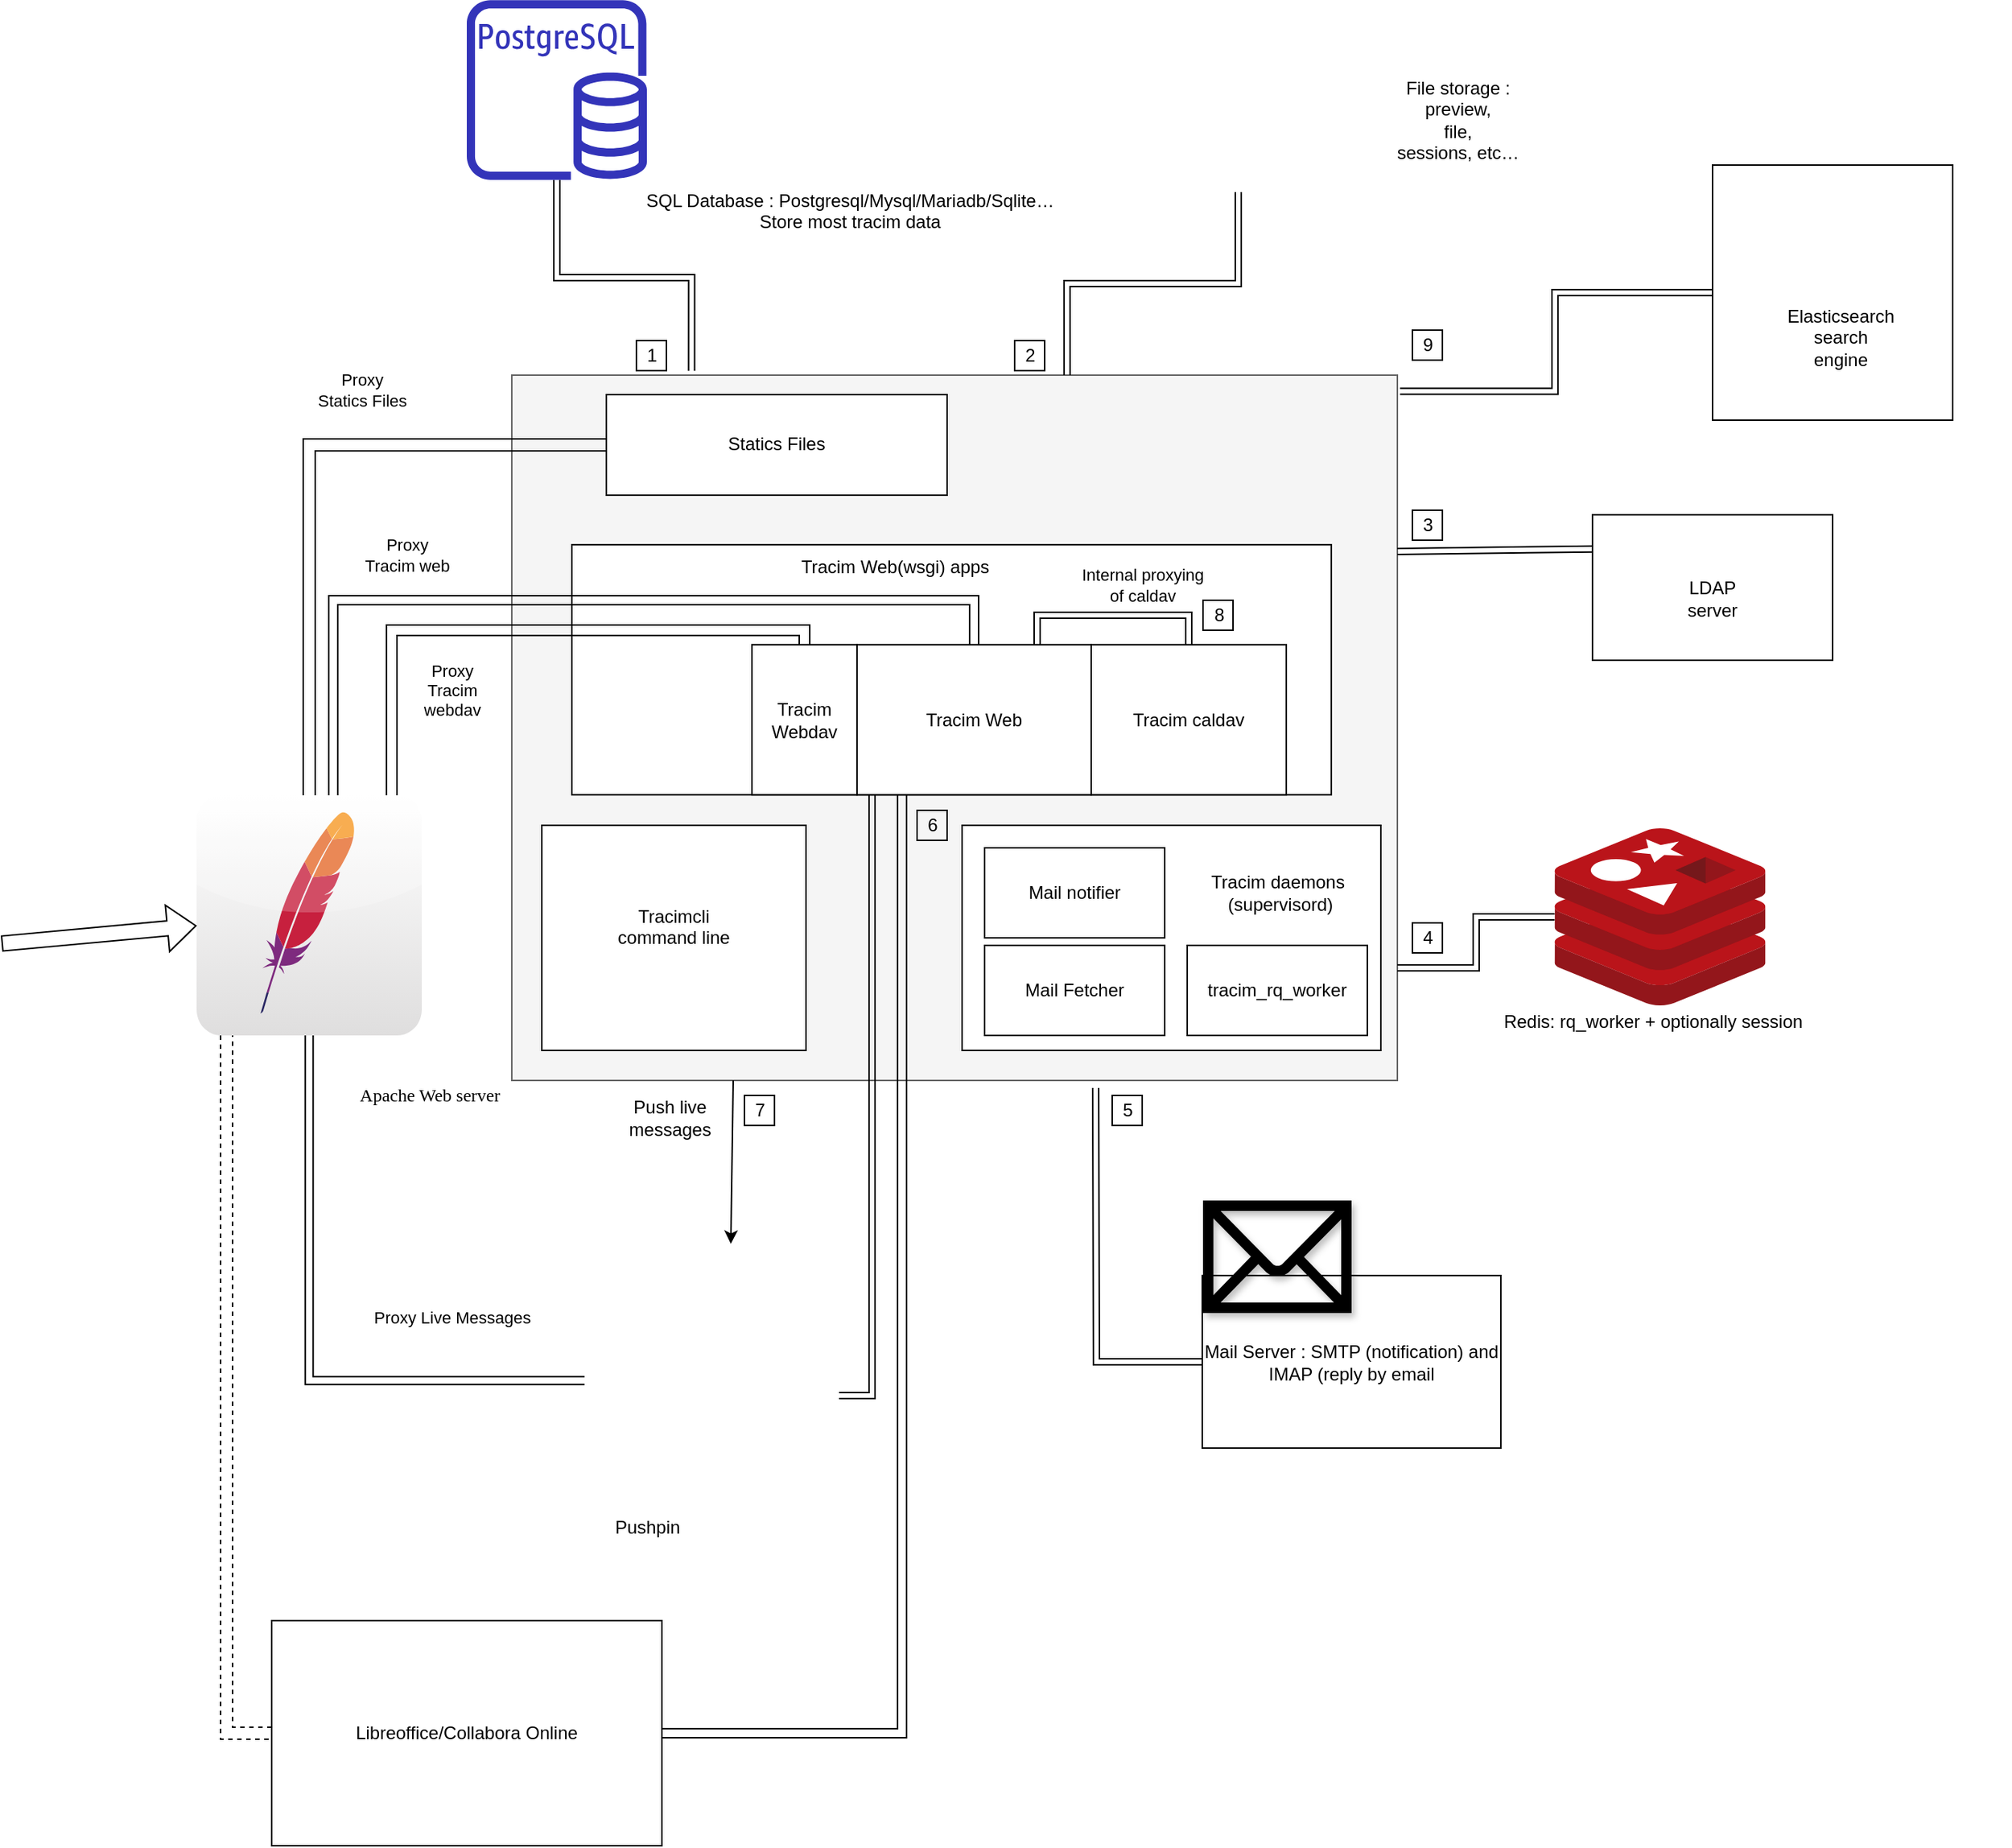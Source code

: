<mxfile version="13.2.6"><diagram id="6cRHJXWWwF3A1Khlo3LC" name="Page-1"><mxGraphModel dx="2503" dy="2332" grid="1" gridSize="10" guides="1" tooltips="1" connect="1" arrows="1" fold="1" page="1" pageScale="1" pageWidth="827" pageHeight="1169" math="0" shadow="0"><root><mxCell id="0"/><mxCell id="1" parent="0"/><mxCell id="xmvGUMozwd6gZzcX51k6-6" value="" style="rounded=0;whiteSpace=wrap;html=1;fontFamily=Helvetica;fontStyle=0;fillColor=#f5f5f5;strokeColor=#666666;fontColor=#333333;" parent="1" vertex="1"><mxGeometry x="330" y="60" width="590" height="470" as="geometry"/></mxCell><mxCell id="twI_zRSkZuPywAe6wqwZ-11" value="" style="rounded=0;whiteSpace=wrap;html=1;fontFamily=Helvetica;fontStyle=0" parent="1" vertex="1"><mxGeometry x="370" y="172.98" width="506" height="166.67" as="geometry"/></mxCell><mxCell id="xmvGUMozwd6gZzcX51k6-9" value="" style="rounded=0;orthogonalLoop=1;jettySize=auto;html=1;shape=link;width=5.294;fontFamily=Helvetica;fontStyle=0;exitX=0;exitY=0.5;exitDx=0;exitDy=0;edgeStyle=orthogonalEdgeStyle;" parent="1" source="xmvGUMozwd6gZzcX51k6-3" target="xmvGUMozwd6gZzcX51k6-4" edge="1"><mxGeometry relative="1" as="geometry"><mxPoint x="429" y="710" as="targetPoint"/></mxGeometry></mxCell><mxCell id="xmvGUMozwd6gZzcX51k6-22" value="&lt;div&gt;Proxy Live Messages&lt;/div&gt;" style="edgeLabel;html=1;align=center;verticalAlign=middle;resizable=0;points=[];fontFamily=Helvetica;fontStyle=0" parent="xmvGUMozwd6gZzcX51k6-9" vertex="1" connectable="0"><mxGeometry x="0.094" y="-3" relative="1" as="geometry"><mxPoint x="92" as="offset"/></mxGeometry></mxCell><mxCell id="xmvGUMozwd6gZzcX51k6-35" value="&lt;div&gt;Proxy &lt;br&gt;&lt;/div&gt;&lt;div&gt;Tracim web&lt;/div&gt;" style="edgeLabel;html=1;align=center;verticalAlign=middle;resizable=0;points=[];fontFamily=Helvetica;fontStyle=0" parent="xmvGUMozwd6gZzcX51k6-9" vertex="1" connectable="0"><mxGeometry x="0.094" y="-3" relative="1" as="geometry"><mxPoint x="62" y="-507.46" as="offset"/></mxGeometry></mxCell><mxCell id="xmvGUMozwd6gZzcX51k6-36" value="&lt;div&gt;Proxy &lt;br&gt;&lt;/div&gt;&lt;div&gt;Tracim webdav&lt;br&gt;&lt;/div&gt;" style="edgeLabel;html=1;align=center;verticalAlign=middle;resizable=0;points=[];fontFamily=Helvetica;fontStyle=0" parent="xmvGUMozwd6gZzcX51k6-9" vertex="1" connectable="0"><mxGeometry x="0.094" y="-3" relative="1" as="geometry"><mxPoint x="-22.38" y="-308.16" as="offset"/></mxGeometry></mxCell><mxCell id="xmvGUMozwd6gZzcX51k6-38" value="&lt;div&gt;Internal proxying &lt;br&gt;&lt;/div&gt;&lt;div&gt;of caldav&lt;/div&gt;" style="edgeLabel;html=1;align=center;verticalAlign=middle;resizable=0;points=[];fontFamily=Helvetica;fontStyle=0" parent="xmvGUMozwd6gZzcX51k6-9" vertex="1" connectable="0"><mxGeometry x="0.094" y="-3" relative="1" as="geometry"><mxPoint x="552" y="-487.46" as="offset"/></mxGeometry></mxCell><mxCell id="twI_zRSkZuPywAe6wqwZ-41" value="&lt;div&gt;Proxy &lt;br&gt;&lt;/div&gt;&lt;div&gt;Statics Files&lt;br&gt;&lt;/div&gt;" style="edgeLabel;html=1;align=center;verticalAlign=middle;resizable=0;points=[];fontFamily=Helvetica;fontStyle=0" parent="xmvGUMozwd6gZzcX51k6-9" vertex="1" connectable="0"><mxGeometry x="0.094" y="-3" relative="1" as="geometry"><mxPoint x="32.0" y="-617.46" as="offset"/></mxGeometry></mxCell><mxCell id="DqT-USP11tkN2q4hGIdh-20" value="&lt;div&gt;Proxy &lt;br&gt;&lt;/div&gt;&lt;div&gt;Tracim &lt;br&gt;&lt;/div&gt;&lt;div&gt;webdav&lt;/div&gt;" style="edgeLabel;html=1;align=center;verticalAlign=middle;resizable=0;points=[];fontFamily=Helvetica;fontStyle=0" parent="xmvGUMozwd6gZzcX51k6-9" vertex="1" connectable="0"><mxGeometry x="0.094" y="-3" relative="1" as="geometry"><mxPoint x="92" y="-417.46" as="offset"/></mxGeometry></mxCell><mxCell id="xmvGUMozwd6gZzcX51k6-3" value="" style="shape=image;imageAspect=0;aspect=fixed;verticalLabelPosition=bottom;verticalAlign=top;image=https://pushpin.org/image/symbol.svg;fontFamily=Helvetica;fontStyle=0" parent="1" vertex="1"><mxGeometry x="378.46" y="640" width="169.5" height="180" as="geometry"/></mxCell><mxCell id="xmvGUMozwd6gZzcX51k6-4" value="" style="dashed=0;outlineConnect=0;html=1;align=center;labelPosition=center;verticalLabelPosition=bottom;verticalAlign=top;shape=mxgraph.webicons.apache;gradientColor=#DFDEDE;fontFamily=Helvetica;fontStyle=0" parent="1" vertex="1"><mxGeometry x="120" y="340" width="150" height="160" as="geometry"/></mxCell><mxCell id="xmvGUMozwd6gZzcX51k6-25" value="" style="edgeStyle=none;rounded=0;orthogonalLoop=1;jettySize=auto;html=1;exitX=0.25;exitY=1;exitDx=0;exitDy=0;fontFamily=Helvetica;fontStyle=0;entryX=0.575;entryY=-0.006;entryDx=0;entryDy=0;entryPerimeter=0;" parent="1" source="xmvGUMozwd6gZzcX51k6-6" target="xmvGUMozwd6gZzcX51k6-3" edge="1"><mxGeometry relative="1" as="geometry"><mxPoint x="645" y="540" as="targetPoint"/><Array as="points"/></mxGeometry></mxCell><mxCell id="xmvGUMozwd6gZzcX51k6-26" value="&lt;div&gt;Push live&lt;/div&gt;&lt;div&gt; messages&lt;/div&gt;" style="text;html=1;align=center;verticalAlign=middle;resizable=0;points=[];autosize=1;fontFamily=Helvetica;fontStyle=0" parent="1" vertex="1"><mxGeometry x="400" y="540" width="70" height="30" as="geometry"/></mxCell><UserObject label="Apache Web server" id="xmvGUMozwd6gZzcX51k6-39"><mxCell style="text;html=1;align=center;verticalAlign=middle;resizable=0;points=[];autosize=1;fontFamily=Verdana;fontStyle=0" parent="1" vertex="1"><mxGeometry x="210" y="530" width="130" height="20" as="geometry"/></mxCell></UserObject><UserObject label="&lt;div&gt;Pushpin&lt;/div&gt;&lt;div&gt;&lt;br&gt;&lt;/div&gt;" id="xmvGUMozwd6gZzcX51k6-42"><mxCell style="text;html=1;align=center;verticalAlign=middle;resizable=0;points=[];autosize=1;fontFamily=Helvetica;fontStyle=0" parent="1" vertex="1"><mxGeometry x="390" y="820" width="60" height="30" as="geometry"/></mxCell></UserObject><mxCell id="DqT-USP11tkN2q4hGIdh-13" value="" style="edgeStyle=orthogonalEdgeStyle;shape=link;rounded=0;orthogonalLoop=1;jettySize=auto;html=1;entryX=0.203;entryY=-0.006;entryDx=0;entryDy=0;entryPerimeter=0;" parent="1" source="twI_zRSkZuPywAe6wqwZ-1" target="xmvGUMozwd6gZzcX51k6-6" edge="1"><mxGeometry relative="1" as="geometry"><mxPoint x="360" y="10" as="targetPoint"/></mxGeometry></mxCell><mxCell id="twI_zRSkZuPywAe6wqwZ-1" value="" style="outlineConnect=0;fontColor=#232F3E;gradientColor=none;fillColor=#3334B9;strokeColor=none;dashed=0;verticalLabelPosition=bottom;verticalAlign=top;align=center;html=1;fontSize=12;fontStyle=0;aspect=fixed;pointerEvents=1;shape=mxgraph.aws4.rds_postgresql_instance;fontFamily=Helvetica;" parent="1" vertex="1"><mxGeometry x="300" y="-190" width="120" height="120" as="geometry"/></mxCell><mxCell id="twI_zRSkZuPywAe6wqwZ-7" value="" style="edgeStyle=elbowEdgeStyle;shape=link;rounded=0;orthogonalLoop=1;jettySize=auto;html=1;fontFamily=Helvetica;fontStyle=0" parent="1" source="twI_zRSkZuPywAe6wqwZ-5" edge="1"><mxGeometry relative="1" as="geometry"><mxPoint x="920" y="455" as="targetPoint"/></mxGeometry></mxCell><mxCell id="twI_zRSkZuPywAe6wqwZ-5" value="" style="aspect=fixed;html=1;points=[];align=center;image;fontSize=12;image=img/lib/mscae/Cache_Redis_Product.svg;fontFamily=Helvetica;fontStyle=0" parent="1" vertex="1"><mxGeometry x="1024.76" y="362" width="140.48" height="118" as="geometry"/></mxCell><UserObject label="&lt;div&gt;Redis: rq_worker + optionally session&lt;br&gt;&lt;/div&gt;&lt;div&gt;&lt;br&gt;&lt;/div&gt;&lt;div&gt;&lt;br&gt;&lt;/div&gt;" id="twI_zRSkZuPywAe6wqwZ-8"><mxCell style="text;html=1;align=center;verticalAlign=middle;resizable=0;points=[];autosize=1;fontFamily=Helvetica;fontStyle=0" parent="1" vertex="1"><mxGeometry x="965" y="480" width="250" height="50" as="geometry"/></mxCell></UserObject><UserObject label="&lt;div&gt;SQL Database : Postgresql/Mysql/Mariadb/Sqlite…&lt;/div&gt;&lt;div&gt;Store most tracim data&lt;br&gt;&lt;/div&gt;&lt;div&gt;&lt;br&gt;&lt;/div&gt;&lt;div&gt;&lt;br&gt;&lt;/div&gt;" id="twI_zRSkZuPywAe6wqwZ-9"><mxCell style="text;html=1;align=center;verticalAlign=middle;resizable=0;points=[];autosize=1;fontFamily=Helvetica;fontStyle=0" parent="1" vertex="1"><mxGeometry x="390" y="-65" width="330" height="60" as="geometry"/></mxCell></UserObject><mxCell id="DqT-USP11tkN2q4hGIdh-9" value="" style="edgeStyle=orthogonalEdgeStyle;rounded=0;orthogonalLoop=1;jettySize=auto;html=1;entryX=0.627;entryY=0;entryDx=0;entryDy=0;entryPerimeter=0;shape=link;" parent="1" source="twI_zRSkZuPywAe6wqwZ-28" target="xmvGUMozwd6gZzcX51k6-6" edge="1"><mxGeometry relative="1" as="geometry"><mxPoint x="814" y="18" as="targetPoint"/></mxGeometry></mxCell><mxCell id="twI_zRSkZuPywAe6wqwZ-28" value="" style="shape=image;html=1;verticalAlign=top;verticalLabelPosition=bottom;labelBackgroundColor=#ffffff;imageAspect=0;aspect=fixed;image=https://cdn1.iconfinder.com/data/icons/fs-icons-ubuntu-by-franksouza-/128/inode-directory.png;fontFamily=Helvetica;fontStyle=0" parent="1" vertex="1"><mxGeometry x="750" y="-190" width="128" height="128" as="geometry"/></mxCell><mxCell id="twI_zRSkZuPywAe6wqwZ-32" value="&lt;div&gt;File storage : &lt;br&gt;&lt;/div&gt;&lt;div&gt;preview, &lt;br&gt;&lt;/div&gt;&lt;div&gt;file,&lt;/div&gt;&lt;div&gt; sessions, etc…&lt;/div&gt;" style="text;html=1;align=center;verticalAlign=middle;resizable=0;points=[];autosize=1;fontFamily=Helvetica;fontStyle=0" parent="1" vertex="1"><mxGeometry x="910" y="-140" width="100" height="60" as="geometry"/></mxCell><mxCell id="twI_zRSkZuPywAe6wqwZ-35" value="" style="edgeStyle=none;shape=flexArrow;rounded=0;orthogonalLoop=1;jettySize=auto;html=1;" parent="1" target="xmvGUMozwd6gZzcX51k6-4" edge="1"><mxGeometry relative="1" as="geometry"><mxPoint x="-10" y="438.798" as="sourcePoint"/><mxPoint x="70" y="442.5" as="targetPoint"/></mxGeometry></mxCell><mxCell id="twI_zRSkZuPywAe6wqwZ-39" value="" style="shape=image;html=1;verticalAlign=top;verticalLabelPosition=bottom;labelBackgroundColor=#ffffff;imageAspect=0;aspect=fixed;image=https://cdn1.iconfinder.com/data/icons/fs-icons-ubuntu-by-franksouza-/128/inode-directory.png;fontFamily=Helvetica;fontStyle=0" parent="1" vertex="1"><mxGeometry x="547.96" y="77.96" width="62.04" height="62.04" as="geometry"/></mxCell><mxCell id="twI_zRSkZuPywAe6wqwZ-42" value="" style="shape=image;imageAspect=0;aspect=fixed;verticalLabelPosition=bottom;verticalAlign=top;fontFamily=Helvetica;image=https://raw.githubusercontent.com/tracim/tracim/develop/logo_tracim.png;" parent="1" vertex="1"><mxGeometry x="636.11" y="79.96" width="247.78" height="60.04" as="geometry"/></mxCell><mxCell id="twI_zRSkZuPywAe6wqwZ-50" value="Mail Server : SMTP (notification) and IMAP (reply by email" style="rounded=0;whiteSpace=wrap;html=1;fontFamily=Helvetica;" parent="1" vertex="1"><mxGeometry x="790" y="660" width="198.94" height="115" as="geometry"/></mxCell><mxCell id="twI_zRSkZuPywAe6wqwZ-49" value="" style="shape=mxgraph.signs.tech.mail;html=1;fillColor=#000000;strokeColor=none;verticalLabelPosition=bottom;verticalAlign=top;align=center;fontFamily=Helvetica;shadow=1;" parent="1" vertex="1"><mxGeometry x="790.5" y="610" width="99" height="75" as="geometry"/></mxCell><mxCell id="twI_zRSkZuPywAe6wqwZ-51" style="edgeStyle=none;shape=link;rounded=0;orthogonalLoop=1;jettySize=auto;html=1;exitX=0.5;exitY=1;exitDx=0;exitDy=0;fontFamily=Helvetica;" parent="1" source="twI_zRSkZuPywAe6wqwZ-50" target="twI_zRSkZuPywAe6wqwZ-50" edge="1"><mxGeometry relative="1" as="geometry"/></mxCell><mxCell id="twI_zRSkZuPywAe6wqwZ-82" value="" style="edgeStyle=orthogonalEdgeStyle;shape=link;rounded=0;orthogonalLoop=1;jettySize=auto;html=1;fontFamily=Helvetica;width=-8;dashed=1;" parent="1" source="twI_zRSkZuPywAe6wqwZ-57" target="xmvGUMozwd6gZzcX51k6-4" edge="1"><mxGeometry relative="1" as="geometry"><mxPoint x="170" y="540" as="targetPoint"/><Array as="points"><mxPoint x="140" y="965"/></Array></mxGeometry></mxCell><mxCell id="twI_zRSkZuPywAe6wqwZ-57" value="Libreoffice/Collabora Online" style="rounded=0;whiteSpace=wrap;html=1;fontFamily=Helvetica;" parent="1" vertex="1"><mxGeometry x="170" y="890" width="260" height="150" as="geometry"/></mxCell><mxCell id="twI_zRSkZuPywAe6wqwZ-56" value="" style="shape=image;html=1;verticalAlign=top;verticalLabelPosition=bottom;labelBackgroundColor=#ffffff;imageAspect=0;aspect=fixed;image=https://cdn1.iconfinder.com/data/icons/Keyamoon-IcoMoon--limited/32/libreoffice.png;shadow=1;fontFamily=Helvetica;" parent="1" vertex="1"><mxGeometry x="197.29" y="903.79" width="47.42" height="47.42" as="geometry"/></mxCell><mxCell id="DqT-USP11tkN2q4hGIdh-15" value="" style="shape=link;rounded=0;orthogonalLoop=1;jettySize=auto;html=1;fontFamily=Helvetica;edgeStyle=orthogonalEdgeStyle;" parent="1" source="twI_zRSkZuPywAe6wqwZ-50" edge="1"><mxGeometry relative="1" as="geometry"><mxPoint x="700" y="900" as="sourcePoint"/><mxPoint x="719" y="535" as="targetPoint"/></mxGeometry></mxCell><mxCell id="xmvGUMozwd6gZzcX51k6-5" value="" style="shape=image;imageAspect=0;aspect=fixed;verticalLabelPosition=bottom;verticalAlign=top;image=https://www.fullstackpython.com/img/logos/uwsgi.png;fontFamily=Helvetica;fontStyle=0" parent="1" vertex="1"><mxGeometry x="386" y="261.783" width="94" height="33.44" as="geometry"/></mxCell><mxCell id="xmvGUMozwd6gZzcX51k6-17" value="Tracim Web" style="rounded=0;whiteSpace=wrap;html=1;fontFamily=Helvetica;fontStyle=0" parent="1" vertex="1"><mxGeometry x="560" y="239.65" width="156" height="100" as="geometry"/></mxCell><mxCell id="xmvGUMozwd6gZzcX51k6-18" value="&lt;div&gt;Tracim Webdav&lt;/div&gt;" style="rounded=0;whiteSpace=wrap;html=1;fontFamily=Helvetica;fontStyle=0" parent="1" vertex="1"><mxGeometry x="490" y="239.65" width="70" height="100" as="geometry"/></mxCell><mxCell id="twI_zRSkZuPywAe6wqwZ-14" value="&lt;div&gt;Tracimcli&lt;/div&gt;&lt;div&gt; command line&lt;br&gt;&lt;/div&gt;&lt;div&gt;&lt;br&gt;&lt;/div&gt;" style="rounded=0;whiteSpace=wrap;html=1;fontFamily=Helvetica;fontStyle=0" parent="1" vertex="1"><mxGeometry x="350" y="360" width="176" height="150" as="geometry"/></mxCell><mxCell id="twI_zRSkZuPywAe6wqwZ-15" value="" style="rounded=0;whiteSpace=wrap;html=1;fontFamily=Helvetica;fontStyle=0" parent="1" vertex="1"><mxGeometry x="630" y="360" width="278.99" height="150" as="geometry"/></mxCell><mxCell id="twI_zRSkZuPywAe6wqwZ-16" value="&lt;div&gt;Tracim Web(wsgi) apps&lt;/div&gt;&lt;div&gt;&lt;br&gt;&lt;/div&gt;" style="text;html=1;align=center;verticalAlign=middle;resizable=0;points=[];autosize=1;fontFamily=Helvetica;fontStyle=0" parent="1" vertex="1"><mxGeometry x="505" y="180" width="160" height="30" as="geometry"/></mxCell><mxCell id="twI_zRSkZuPywAe6wqwZ-18" style="edgeStyle=none;shape=link;rounded=0;orthogonalLoop=1;jettySize=auto;html=1;exitX=0.5;exitY=1;exitDx=0;exitDy=0;fontFamily=Helvetica;fontStyle=0" parent="1" edge="1"><mxGeometry relative="1" as="geometry"><mxPoint x="789" y="520" as="sourcePoint"/><mxPoint x="789" y="520" as="targetPoint"/></mxGeometry></mxCell><mxCell id="twI_zRSkZuPywAe6wqwZ-19" value="&lt;div&gt;Tracim daemons&lt;/div&gt;&amp;nbsp;(supervisord)" style="text;html=1;align=center;verticalAlign=middle;resizable=0;points=[];autosize=1;fontFamily=Helvetica;fontStyle=0" parent="1" vertex="1"><mxGeometry x="780" y="390" width="120" height="30" as="geometry"/></mxCell><mxCell id="twI_zRSkZuPywAe6wqwZ-24" value="&lt;div&gt;tracim_rq_worker&lt;/div&gt;" style="rounded=0;whiteSpace=wrap;html=1;fontFamily=Helvetica;fontStyle=0" parent="1" vertex="1"><mxGeometry x="780" y="440" width="120" height="60" as="geometry"/></mxCell><mxCell id="twI_zRSkZuPywAe6wqwZ-21" value="Mail Fetcher" style="rounded=0;whiteSpace=wrap;html=1;fontFamily=Helvetica;fontStyle=0" parent="1" vertex="1"><mxGeometry x="645" y="440" width="120" height="60" as="geometry"/></mxCell><mxCell id="twI_zRSkZuPywAe6wqwZ-22" value="Mail notifier" style="rounded=0;whiteSpace=wrap;html=1;fontFamily=Helvetica;fontStyle=0" parent="1" vertex="1"><mxGeometry x="645" y="375" width="120" height="60" as="geometry"/></mxCell><mxCell id="twI_zRSkZuPywAe6wqwZ-37" value="&lt;div&gt;Statics Files&lt;br&gt;&lt;/div&gt;" style="rounded=0;whiteSpace=wrap;html=1;fontFamily=Helvetica;fontStyle=0" parent="1" vertex="1"><mxGeometry x="392.98" y="72.98" width="227.02" height="67.02" as="geometry"/></mxCell><mxCell id="twI_zRSkZuPywAe6wqwZ-40" style="edgeStyle=none;shape=flexArrow;rounded=0;orthogonalLoop=1;jettySize=auto;html=1;exitX=0;exitY=0.5;exitDx=0;exitDy=0;fontFamily=Helvetica;" parent="1" source="twI_zRSkZuPywAe6wqwZ-37" target="twI_zRSkZuPywAe6wqwZ-37" edge="1"><mxGeometry relative="1" as="geometry"/></mxCell><mxCell id="xmvGUMozwd6gZzcX51k6-19" value="&lt;div&gt;Tracim caldav&lt;/div&gt;" style="rounded=0;whiteSpace=wrap;html=1;fontFamily=Helvetica;fontStyle=0" parent="1" vertex="1"><mxGeometry x="716" y="239.65" width="130" height="100" as="geometry"/></mxCell><mxCell id="xmvGUMozwd6gZzcX51k6-32" value="" style="edgeStyle=orthogonalEdgeStyle;shape=link;rounded=0;orthogonalLoop=1;jettySize=auto;html=1;fontFamily=Helvetica;fontStyle=0" parent="1" source="xmvGUMozwd6gZzcX51k6-17" target="xmvGUMozwd6gZzcX51k6-19" edge="1"><mxGeometry relative="1" as="geometry"><mxPoint x="655" y="160" as="targetPoint"/><Array as="points"><mxPoint x="680" y="220"/><mxPoint x="781" y="220"/></Array></mxGeometry></mxCell><mxCell id="xmvGUMozwd6gZzcX51k6-13" value="" style="edgeStyle=elbowEdgeStyle;shape=link;rounded=0;orthogonalLoop=1;jettySize=auto;html=1;fontFamily=Helvetica;fontStyle=0;" parent="1" edge="1"><mxGeometry relative="1" as="geometry"><mxPoint x="570" y="340" as="targetPoint"/><mxPoint x="548" y="740" as="sourcePoint"/><Array as="points"><mxPoint x="570" y="540"/></Array></mxGeometry></mxCell><mxCell id="DqT-USP11tkN2q4hGIdh-17" value="" style="group" parent="1" vertex="1" connectable="0"><mxGeometry x="1050" y="110" width="160" height="140" as="geometry"/></mxCell><mxCell id="twI_zRSkZuPywAe6wqwZ-46" value="&lt;div&gt;&lt;br&gt;&lt;/div&gt;&lt;div&gt;LDAP &lt;br&gt;&lt;/div&gt;&lt;div&gt;server&lt;br&gt;&lt;/div&gt;" style="rounded=0;whiteSpace=wrap;html=1;fontFamily=Helvetica;" parent="DqT-USP11tkN2q4hGIdh-17" vertex="1"><mxGeometry y="43.077" width="160" height="96.923" as="geometry"/></mxCell><mxCell id="twI_zRSkZuPywAe6wqwZ-55" value="" style="shape=image;imageAspect=0;aspect=fixed;verticalLabelPosition=bottom;verticalAlign=top;shadow=1;fontFamily=Helvetica;image=https://www.logiciel-libre.org/stock/img/product/logo-openldap.png;" parent="DqT-USP11tkN2q4hGIdh-17" vertex="1"><mxGeometry width="130" height="130" as="geometry"/></mxCell><mxCell id="DqT-USP11tkN2q4hGIdh-19" value="" style="edgeStyle=none;shape=link;rounded=0;orthogonalLoop=1;jettySize=auto;html=1;shadow=0;entryX=1;entryY=0.25;entryDx=0;entryDy=0;" parent="1" source="twI_zRSkZuPywAe6wqwZ-55" target="xmvGUMozwd6gZzcX51k6-6" edge="1"><mxGeometry relative="1" as="geometry"><mxPoint x="970" y="175" as="targetPoint"/></mxGeometry></mxCell><mxCell id="DqT-USP11tkN2q4hGIdh-14" value="" style="edgeStyle=elbowEdgeStyle;rounded=0;orthogonalLoop=1;jettySize=auto;html=1;entryX=0.5;entryY=0;entryDx=0;entryDy=0;shape=link;fontFamily=Helvetica;fontStyle=0;width=7;" parent="1" source="xmvGUMozwd6gZzcX51k6-4" target="xmvGUMozwd6gZzcX51k6-18" edge="1"><mxGeometry relative="1" as="geometry"><mxPoint x="648" y="249.65" as="targetPoint"/><Array as="points"><mxPoint x="250" y="230"/><mxPoint x="250" y="220"/></Array><mxPoint x="219.98" y="360" as="sourcePoint"/></mxGeometry></mxCell><mxCell id="xmvGUMozwd6gZzcX51k6-29" value="" style="edgeStyle=elbowEdgeStyle;rounded=0;orthogonalLoop=1;jettySize=auto;html=1;entryX=0.5;entryY=0;entryDx=0;entryDy=0;shape=link;fontFamily=Helvetica;fontStyle=0;width=-6;exitX=0.607;exitY=0;exitDx=0;exitDy=0;exitPerimeter=0;strokeWidth=1;" parent="1" source="xmvGUMozwd6gZzcX51k6-4" target="xmvGUMozwd6gZzcX51k6-17" edge="1"><mxGeometry relative="1" as="geometry"><mxPoint x="195" y="270" as="targetPoint"/><Array as="points"><mxPoint x="420" y="210"/><mxPoint x="570" y="350"/></Array></mxGeometry></mxCell><mxCell id="DqT-USP11tkN2q4hGIdh-11" value="" style="edgeStyle=elbowEdgeStyle;shape=link;rounded=0;orthogonalLoop=1;jettySize=auto;html=1;width=-6;shadow=0;" parent="1" source="twI_zRSkZuPywAe6wqwZ-57" target="xmvGUMozwd6gZzcX51k6-17" edge="1"><mxGeometry relative="1" as="geometry"><mxPoint x="510" y="965" as="targetPoint"/><Array as="points"><mxPoint x="590" y="640"/></Array></mxGeometry></mxCell><mxCell id="twI_zRSkZuPywAe6wqwZ-38" value="" style="edgeStyle=orthogonalEdgeStyle;rounded=0;orthogonalLoop=1;jettySize=auto;html=1;entryX=0;entryY=0.5;entryDx=0;entryDy=0;shape=link;fontFamily=Helvetica;fontStyle=0;width=8;" parent="1" source="xmvGUMozwd6gZzcX51k6-4" target="twI_zRSkZuPywAe6wqwZ-37" edge="1"><mxGeometry relative="1" as="geometry"><mxPoint x="230.532" y="360" as="sourcePoint"/><mxPoint x="676" y="249.65" as="targetPoint"/><Array as="points"><mxPoint x="195" y="106"/></Array></mxGeometry></mxCell><mxCell id="0wdCdIIb5KvOAMciSxdI-3" value="&lt;div&gt;1&lt;br&gt;&lt;/div&gt;" style="text;html=1;align=center;verticalAlign=middle;resizable=0;points=[];autosize=1;strokeColor=#000000;" vertex="1" parent="1"><mxGeometry x="413" y="37" width="20" height="20" as="geometry"/></mxCell><mxCell id="0wdCdIIb5KvOAMciSxdI-4" value="2" style="text;html=1;align=center;verticalAlign=middle;resizable=0;points=[];autosize=1;strokeColor=#000000;" vertex="1" parent="1"><mxGeometry x="665" y="37" width="20" height="20" as="geometry"/></mxCell><mxCell id="0wdCdIIb5KvOAMciSxdI-5" value="3" style="text;html=1;align=center;verticalAlign=middle;resizable=0;points=[];autosize=1;strokeColor=#000000;" vertex="1" parent="1"><mxGeometry x="930" y="150.0" width="20" height="20" as="geometry"/></mxCell><mxCell id="0wdCdIIb5KvOAMciSxdI-6" value="&lt;div&gt;4&lt;/div&gt;" style="text;html=1;align=center;verticalAlign=middle;resizable=0;points=[];autosize=1;strokeColor=#000000;" vertex="1" parent="1"><mxGeometry x="930" y="425" width="20" height="20" as="geometry"/></mxCell><mxCell id="0wdCdIIb5KvOAMciSxdI-8" value="5" style="text;html=1;align=center;verticalAlign=middle;resizable=0;points=[];autosize=1;strokeColor=#000000;" vertex="1" parent="1"><mxGeometry x="730" y="540" width="20" height="20" as="geometry"/></mxCell><mxCell id="0wdCdIIb5KvOAMciSxdI-9" value="6" style="text;html=1;align=center;verticalAlign=middle;resizable=0;points=[];autosize=1;strokeColor=#000000;" vertex="1" parent="1"><mxGeometry x="600" y="350" width="20" height="20" as="geometry"/></mxCell><mxCell id="0wdCdIIb5KvOAMciSxdI-10" value="7" style="text;html=1;align=center;verticalAlign=middle;resizable=0;points=[];autosize=1;strokeColor=#000000;" vertex="1" parent="1"><mxGeometry x="485" y="540" width="20" height="20" as="geometry"/></mxCell><mxCell id="0wdCdIIb5KvOAMciSxdI-12" value="8" style="text;html=1;align=center;verticalAlign=middle;resizable=0;points=[];autosize=1;fillColor=#ffffff;strokeColor=#000000;" vertex="1" parent="1"><mxGeometry x="790.5" y="210" width="20" height="20" as="geometry"/></mxCell><mxCell id="0wdCdIIb5KvOAMciSxdI-18" value="" style="edgeStyle=orthogonalEdgeStyle;rounded=0;orthogonalLoop=1;jettySize=auto;html=1;entryX=1.003;entryY=0.023;entryDx=0;entryDy=0;entryPerimeter=0;shape=link;" edge="1" parent="1" source="0wdCdIIb5KvOAMciSxdI-16" target="xmvGUMozwd6gZzcX51k6-6"><mxGeometry relative="1" as="geometry"><mxPoint x="1050" y="5" as="targetPoint"/></mxGeometry></mxCell><mxCell id="0wdCdIIb5KvOAMciSxdI-16" value="" style="rounded=0;whiteSpace=wrap;html=1;fontFamily=Helvetica;" vertex="1" parent="1"><mxGeometry x="1130" y="-80" width="160" height="170" as="geometry"/></mxCell><mxCell id="0wdCdIIb5KvOAMciSxdI-14" value="" style="shape=image;html=1;verticalAlign=top;verticalLabelPosition=bottom;labelBackgroundColor=#ffffff;imageAspect=0;aspect=fixed;image=https://cdn4.iconfinder.com/data/icons/logos-brands-5/24/elasticsearch-128.png;strokeColor=#000000;fillColor=#99FFFF;" vertex="1" parent="1"><mxGeometry x="1200" y="-128" width="128" height="128" as="geometry"/></mxCell><mxCell id="0wdCdIIb5KvOAMciSxdI-19" value="&lt;div&gt;Elasticsearch &lt;br&gt;&lt;/div&gt;&lt;div&gt;search &lt;br&gt;&lt;/div&gt;&lt;div&gt;engine&lt;br&gt;&lt;/div&gt;" style="text;html=1;align=center;verticalAlign=middle;resizable=0;points=[];autosize=1;" vertex="1" parent="1"><mxGeometry x="1165.24" y="10" width="100" height="50" as="geometry"/></mxCell><mxCell id="0wdCdIIb5KvOAMciSxdI-21" value="9" style="text;html=1;align=center;verticalAlign=middle;resizable=0;points=[];autosize=1;strokeColor=#000000;" vertex="1" parent="1"><mxGeometry x="930" y="30.0" width="20" height="20" as="geometry"/></mxCell></root></mxGraphModel></diagram></mxfile>
